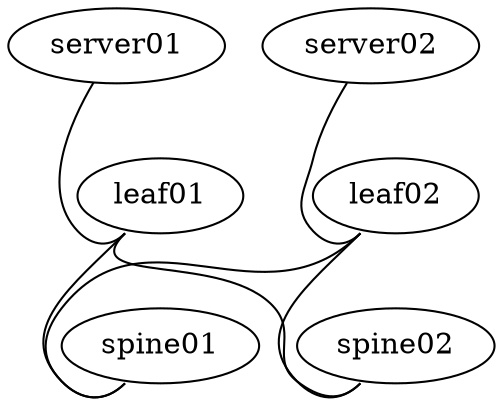 graph vx {

   "leaf01":"swp51" -- "spine01":"swp1"
   "leaf02":"swp51" -- "spine01":"swp2"
   "leaf01":"swp52" -- "spine02":"swp1"
   "leaf02":"swp52" -- "spine02":"swp2"

   "server01":"eth1" -- "leaf01":"swp1"
   "server02":"eth2" -- "leaf02":"swp2"
}
